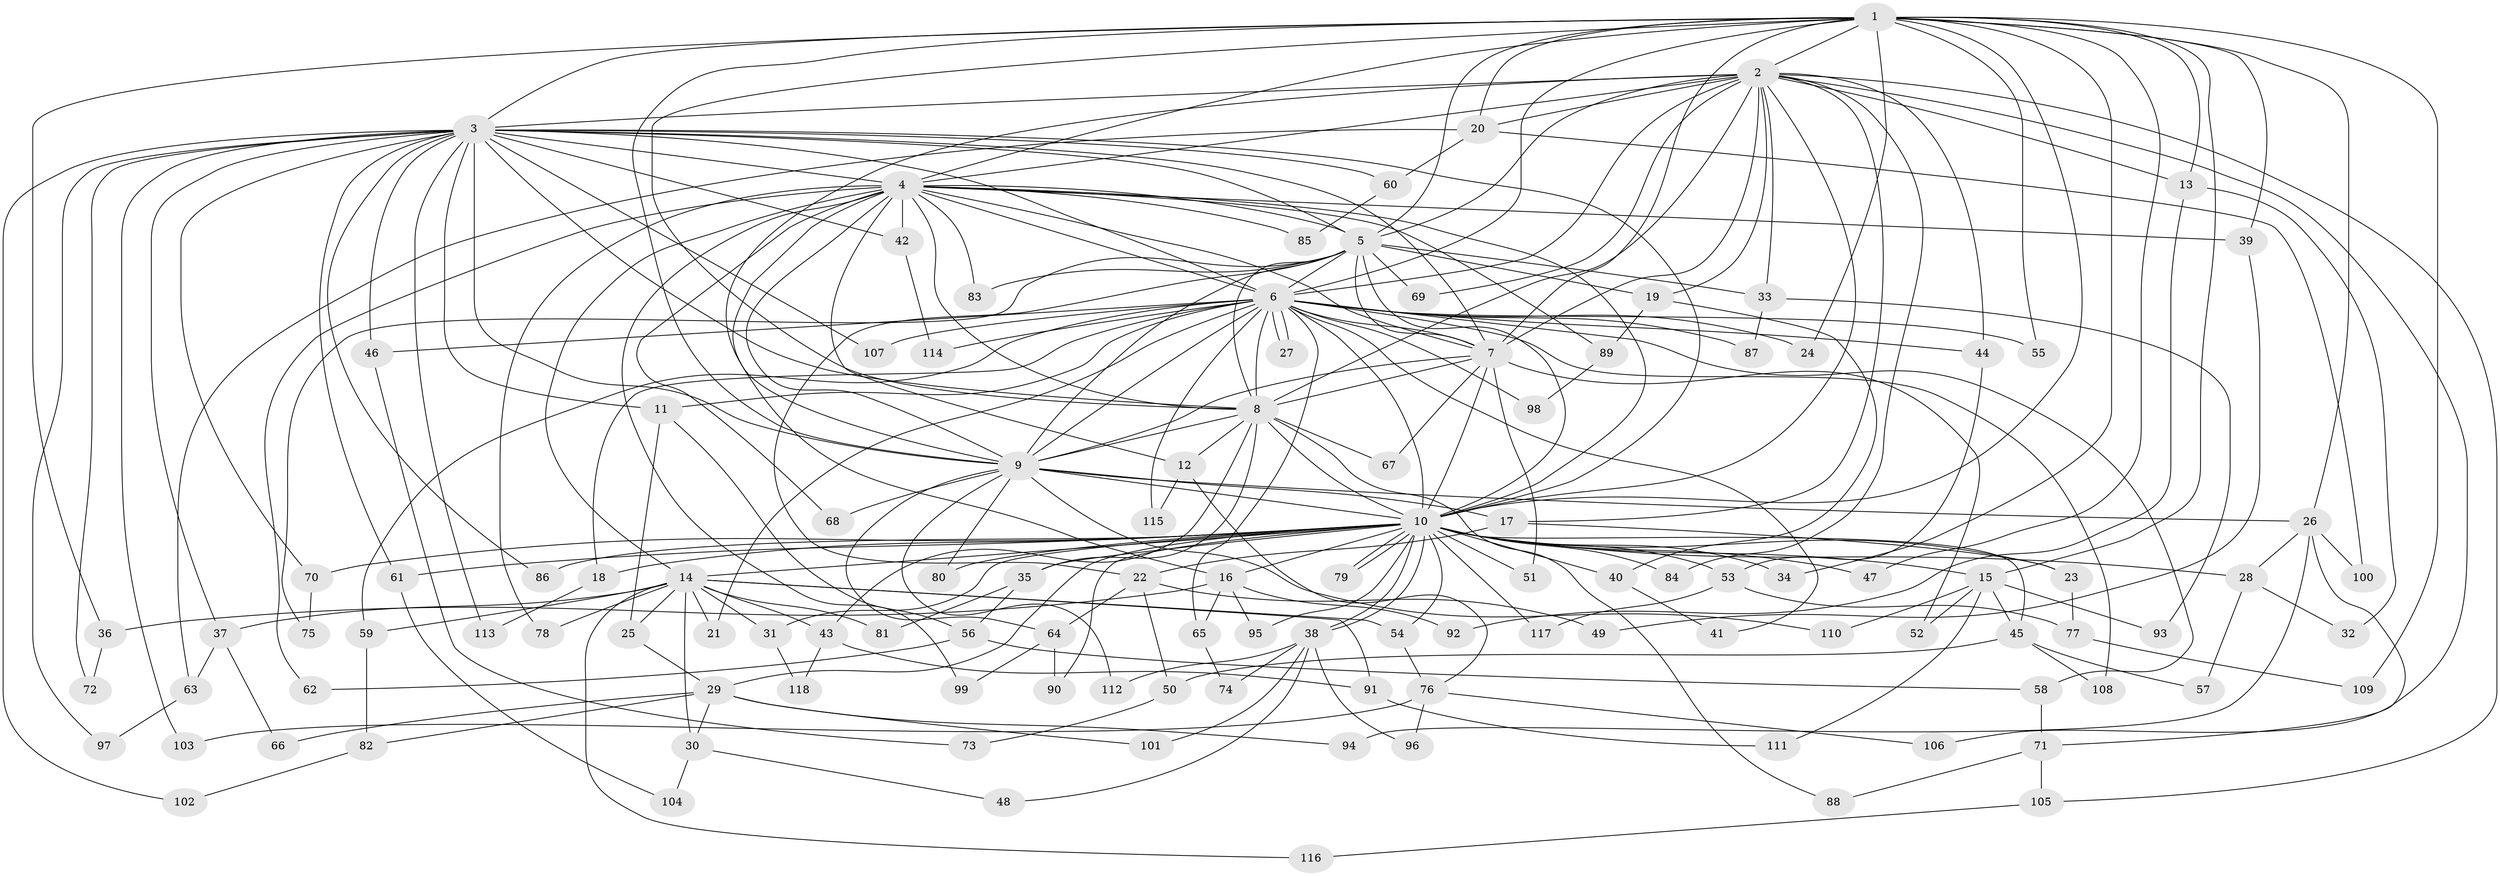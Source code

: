 // coarse degree distribution, {14: 0.02127659574468085, 20: 0.0425531914893617, 10: 0.02127659574468085, 19: 0.02127659574468085, 24: 0.02127659574468085, 7: 0.0425531914893617, 3: 0.1276595744680851, 4: 0.0851063829787234, 11: 0.02127659574468085, 6: 0.0425531914893617, 5: 0.0425531914893617, 2: 0.5106382978723404}
// Generated by graph-tools (version 1.1) at 2025/17/03/04/25 18:17:38]
// undirected, 118 vertices, 261 edges
graph export_dot {
graph [start="1"]
  node [color=gray90,style=filled];
  1;
  2;
  3;
  4;
  5;
  6;
  7;
  8;
  9;
  10;
  11;
  12;
  13;
  14;
  15;
  16;
  17;
  18;
  19;
  20;
  21;
  22;
  23;
  24;
  25;
  26;
  27;
  28;
  29;
  30;
  31;
  32;
  33;
  34;
  35;
  36;
  37;
  38;
  39;
  40;
  41;
  42;
  43;
  44;
  45;
  46;
  47;
  48;
  49;
  50;
  51;
  52;
  53;
  54;
  55;
  56;
  57;
  58;
  59;
  60;
  61;
  62;
  63;
  64;
  65;
  66;
  67;
  68;
  69;
  70;
  71;
  72;
  73;
  74;
  75;
  76;
  77;
  78;
  79;
  80;
  81;
  82;
  83;
  84;
  85;
  86;
  87;
  88;
  89;
  90;
  91;
  92;
  93;
  94;
  95;
  96;
  97;
  98;
  99;
  100;
  101;
  102;
  103;
  104;
  105;
  106;
  107;
  108;
  109;
  110;
  111;
  112;
  113;
  114;
  115;
  116;
  117;
  118;
  1 -- 2;
  1 -- 3;
  1 -- 4;
  1 -- 5;
  1 -- 6;
  1 -- 7;
  1 -- 8;
  1 -- 9;
  1 -- 10;
  1 -- 13;
  1 -- 15;
  1 -- 20;
  1 -- 24;
  1 -- 26;
  1 -- 34;
  1 -- 36;
  1 -- 39;
  1 -- 47;
  1 -- 55;
  1 -- 109;
  2 -- 3;
  2 -- 4;
  2 -- 5;
  2 -- 6;
  2 -- 7;
  2 -- 8;
  2 -- 9;
  2 -- 10;
  2 -- 13;
  2 -- 17;
  2 -- 19;
  2 -- 20;
  2 -- 33;
  2 -- 44;
  2 -- 69;
  2 -- 84;
  2 -- 105;
  2 -- 106;
  3 -- 4;
  3 -- 5;
  3 -- 6;
  3 -- 7;
  3 -- 8;
  3 -- 9;
  3 -- 10;
  3 -- 11;
  3 -- 37;
  3 -- 42;
  3 -- 46;
  3 -- 60;
  3 -- 61;
  3 -- 70;
  3 -- 72;
  3 -- 86;
  3 -- 97;
  3 -- 102;
  3 -- 103;
  3 -- 107;
  3 -- 113;
  4 -- 5;
  4 -- 6;
  4 -- 7;
  4 -- 8;
  4 -- 9;
  4 -- 10;
  4 -- 12;
  4 -- 14;
  4 -- 16;
  4 -- 39;
  4 -- 42;
  4 -- 62;
  4 -- 68;
  4 -- 78;
  4 -- 83;
  4 -- 85;
  4 -- 89;
  4 -- 99;
  5 -- 6;
  5 -- 7;
  5 -- 8;
  5 -- 9;
  5 -- 10;
  5 -- 19;
  5 -- 22;
  5 -- 33;
  5 -- 69;
  5 -- 75;
  5 -- 83;
  6 -- 7;
  6 -- 8;
  6 -- 9;
  6 -- 10;
  6 -- 11;
  6 -- 18;
  6 -- 21;
  6 -- 24;
  6 -- 27;
  6 -- 27;
  6 -- 41;
  6 -- 44;
  6 -- 46;
  6 -- 55;
  6 -- 58;
  6 -- 59;
  6 -- 65;
  6 -- 87;
  6 -- 98;
  6 -- 107;
  6 -- 108;
  6 -- 114;
  6 -- 115;
  7 -- 8;
  7 -- 9;
  7 -- 10;
  7 -- 51;
  7 -- 52;
  7 -- 67;
  8 -- 9;
  8 -- 10;
  8 -- 12;
  8 -- 35;
  8 -- 43;
  8 -- 67;
  8 -- 88;
  9 -- 10;
  9 -- 17;
  9 -- 26;
  9 -- 64;
  9 -- 68;
  9 -- 80;
  9 -- 110;
  9 -- 112;
  10 -- 14;
  10 -- 15;
  10 -- 16;
  10 -- 18;
  10 -- 23;
  10 -- 28;
  10 -- 29;
  10 -- 31;
  10 -- 34;
  10 -- 35;
  10 -- 38;
  10 -- 38;
  10 -- 40;
  10 -- 45;
  10 -- 47;
  10 -- 51;
  10 -- 53;
  10 -- 54;
  10 -- 61;
  10 -- 70;
  10 -- 79;
  10 -- 79;
  10 -- 80;
  10 -- 84;
  10 -- 86;
  10 -- 90;
  10 -- 95;
  10 -- 117;
  11 -- 25;
  11 -- 56;
  12 -- 76;
  12 -- 115;
  13 -- 32;
  13 -- 92;
  14 -- 21;
  14 -- 25;
  14 -- 30;
  14 -- 31;
  14 -- 37;
  14 -- 43;
  14 -- 54;
  14 -- 59;
  14 -- 78;
  14 -- 81;
  14 -- 91;
  14 -- 116;
  15 -- 45;
  15 -- 52;
  15 -- 93;
  15 -- 110;
  15 -- 111;
  16 -- 36;
  16 -- 65;
  16 -- 92;
  16 -- 95;
  17 -- 22;
  17 -- 23;
  18 -- 113;
  19 -- 40;
  19 -- 89;
  20 -- 60;
  20 -- 63;
  20 -- 100;
  22 -- 49;
  22 -- 50;
  22 -- 64;
  23 -- 77;
  25 -- 29;
  26 -- 28;
  26 -- 71;
  26 -- 94;
  26 -- 100;
  28 -- 32;
  28 -- 57;
  29 -- 30;
  29 -- 66;
  29 -- 82;
  29 -- 94;
  29 -- 101;
  30 -- 48;
  30 -- 104;
  31 -- 118;
  33 -- 87;
  33 -- 93;
  35 -- 56;
  35 -- 81;
  36 -- 72;
  37 -- 63;
  37 -- 66;
  38 -- 48;
  38 -- 74;
  38 -- 96;
  38 -- 101;
  38 -- 112;
  39 -- 49;
  40 -- 41;
  42 -- 114;
  43 -- 91;
  43 -- 118;
  44 -- 53;
  45 -- 50;
  45 -- 57;
  45 -- 108;
  46 -- 73;
  50 -- 73;
  53 -- 77;
  53 -- 117;
  54 -- 76;
  56 -- 58;
  56 -- 62;
  58 -- 71;
  59 -- 82;
  60 -- 85;
  61 -- 104;
  63 -- 97;
  64 -- 90;
  64 -- 99;
  65 -- 74;
  70 -- 75;
  71 -- 88;
  71 -- 105;
  76 -- 96;
  76 -- 103;
  76 -- 106;
  77 -- 109;
  82 -- 102;
  89 -- 98;
  91 -- 111;
  105 -- 116;
}
